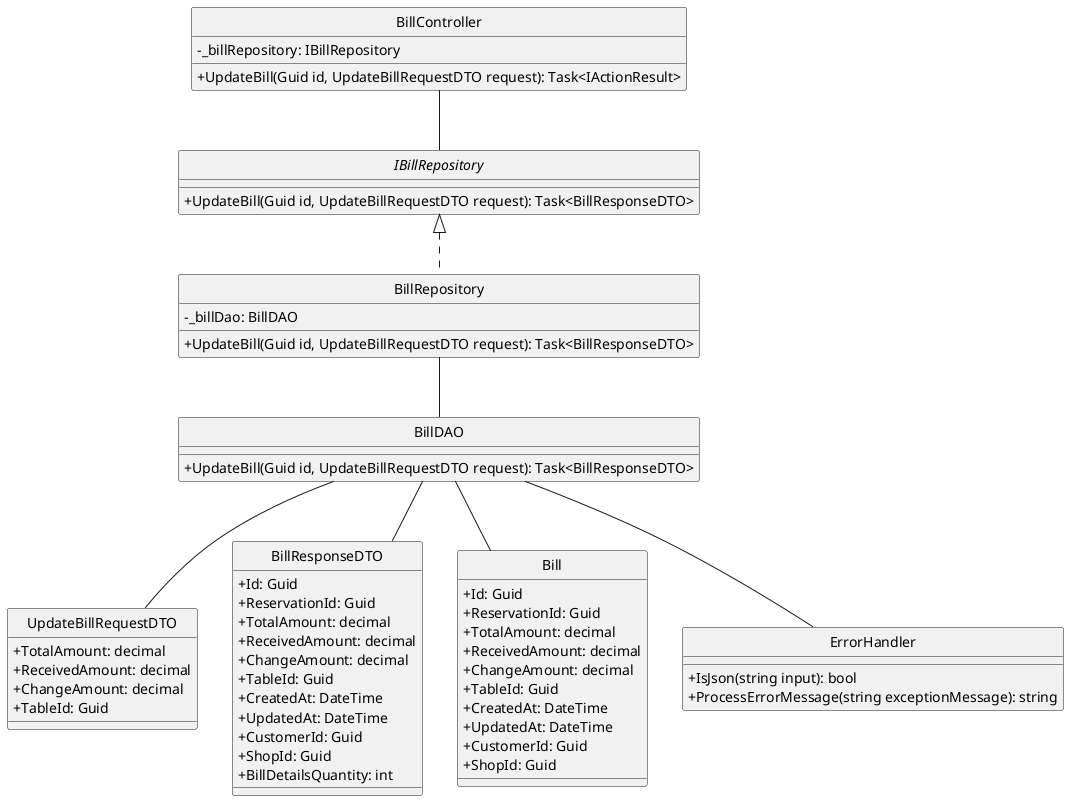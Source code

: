 @startuml
hide circle
skinparam classAttributeIconSize 0

class BillController {
    - _billRepository: IBillRepository
    + UpdateBill(Guid id, UpdateBillRequestDTO request): Task<IActionResult>
}

interface IBillRepository {
    + UpdateBill(Guid id, UpdateBillRequestDTO request): Task<BillResponseDTO>
}

class BillRepository {
    - _billDao: BillDAO
    + UpdateBill(Guid id, UpdateBillRequestDTO request): Task<BillResponseDTO>
}

class BillDAO {
    + UpdateBill(Guid id, UpdateBillRequestDTO request): Task<BillResponseDTO>
}

class UpdateBillRequestDTO {
    + TotalAmount: decimal
    + ReceivedAmount: decimal
    + ChangeAmount: decimal
    + TableId: Guid
}

class BillResponseDTO {
    + Id: Guid
    + ReservationId: Guid
    + TotalAmount: decimal
    + ReceivedAmount: decimal
    + ChangeAmount: decimal
    + TableId: Guid
    + CreatedAt: DateTime
    + UpdatedAt: DateTime
    + CustomerId: Guid
    + ShopId: Guid
    + BillDetailsQuantity: int
}

class Bill {
    + Id: Guid
    + ReservationId: Guid
    + TotalAmount: decimal
    + ReceivedAmount: decimal
    + ChangeAmount: decimal
    + TableId: Guid
    + CreatedAt: DateTime
    + UpdatedAt: DateTime
    + CustomerId: Guid
    + ShopId: Guid
}

class ErrorHandler {
    + IsJson(string input): bool
    + ProcessErrorMessage(string exceptionMessage): string
}

BillController -- IBillRepository
IBillRepository <|.. BillRepository
BillRepository -- BillDAO
BillDAO -- BillResponseDTO
BillDAO -- UpdateBillRequestDTO
BillDAO -- Bill
BillDAO -- ErrorHandler

@enduml
